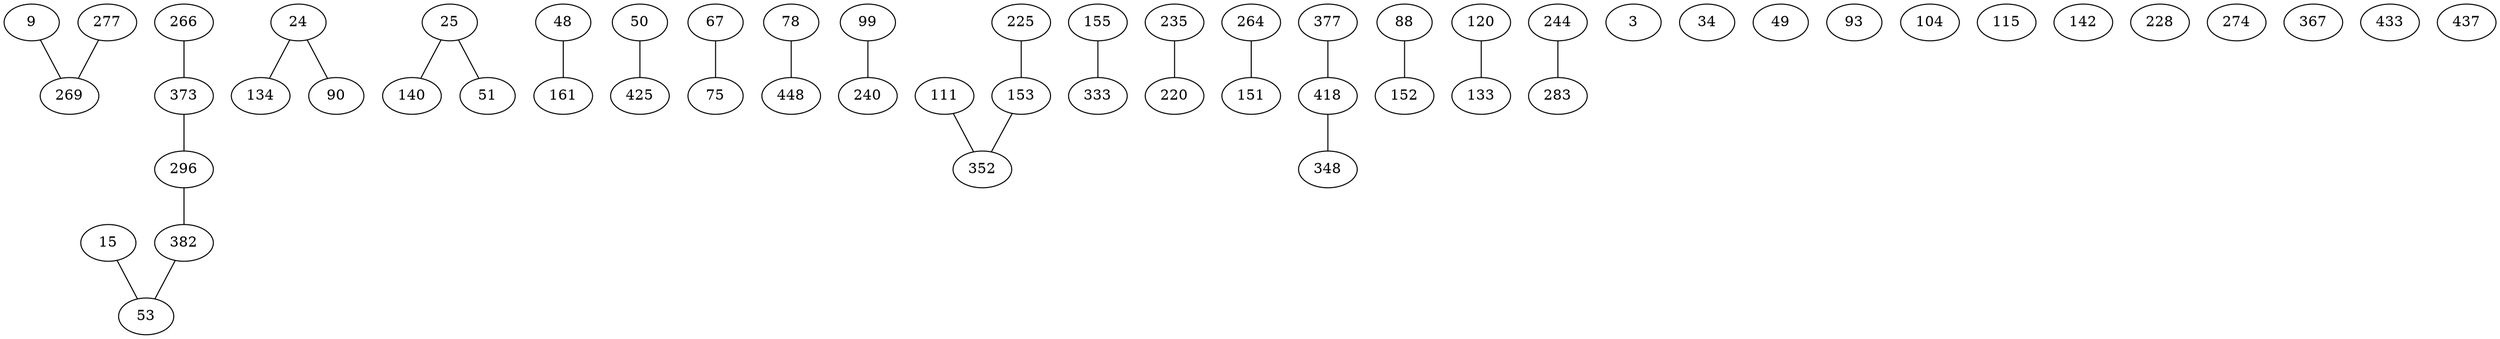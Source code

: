 strict graph G {
9 -- 269;
15 -- 53;
24 -- 134;
25 -- 140;
48 -- 161;
50 -- 425;
53 -- 15;
67 -- 75;
75 -- 67;
78 -- 448;
99 -- 240;
111 -- 352;
134 -- 24;
153 -- 352;
155 -- 333;
225 -- 153;
235 -- 220;
240 -- 99;
264 -- 151;
269 -- 9;
277 -- 269;
296 -- 382;
333 -- 155;
352 -- 153;
373 -- 296;
382 -- 53;
418 -- 348;
24 -- 90;
25 -- 51;
51 -- 25;
53 -- 382;
88 -- 152;
90 -- 24;
120 -- 133;
133 -- 120;
140 -- 25;
151 -- 264;
152 -- 88;
153 -- 225;
161 -- 48;
220 -- 235;
244 -- 283;
266 -- 373;
269 -- 277;
283 -- 244;
296 -- 373;
348 -- 418;
352 -- 111;
373 -- 266;
377 -- 418;
382 -- 296;
418 -- 377;
425 -- 50;
448 -- 78;
3
9
15
24
25
34
48
49
50
51
53
67
75
78
88
90
93
99
104
111
115
120
133
134
140
142
151
152
153
155
161
220
225
228
235
240
244
264
266
269
274
277
283
296
333
348
352
367
373
377
382
418
425
433
437
448
}
